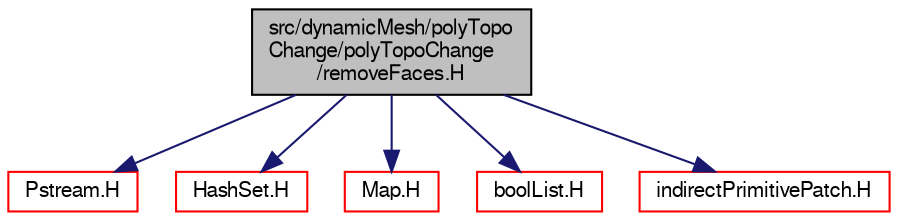digraph "src/dynamicMesh/polyTopoChange/polyTopoChange/removeFaces.H"
{
  bgcolor="transparent";
  edge [fontname="FreeSans",fontsize="10",labelfontname="FreeSans",labelfontsize="10"];
  node [fontname="FreeSans",fontsize="10",shape=record];
  Node0 [label="src/dynamicMesh/polyTopo\lChange/polyTopoChange\l/removeFaces.H",height=0.2,width=0.4,color="black", fillcolor="grey75", style="filled", fontcolor="black"];
  Node0 -> Node1 [color="midnightblue",fontsize="10",style="solid",fontname="FreeSans"];
  Node1 [label="Pstream.H",height=0.2,width=0.4,color="red",URL="$a09134.html"];
  Node0 -> Node70 [color="midnightblue",fontsize="10",style="solid",fontname="FreeSans"];
  Node70 [label="HashSet.H",height=0.2,width=0.4,color="red",URL="$a08471.html"];
  Node0 -> Node72 [color="midnightblue",fontsize="10",style="solid",fontname="FreeSans"];
  Node72 [label="Map.H",height=0.2,width=0.4,color="red",URL="$a08489.html"];
  Node0 -> Node73 [color="midnightblue",fontsize="10",style="solid",fontname="FreeSans"];
  Node73 [label="boolList.H",height=0.2,width=0.4,color="red",URL="$a12152.html"];
  Node0 -> Node74 [color="midnightblue",fontsize="10",style="solid",fontname="FreeSans"];
  Node74 [label="indirectPrimitivePatch.H",height=0.2,width=0.4,color="red",URL="$a11987.html"];
}
